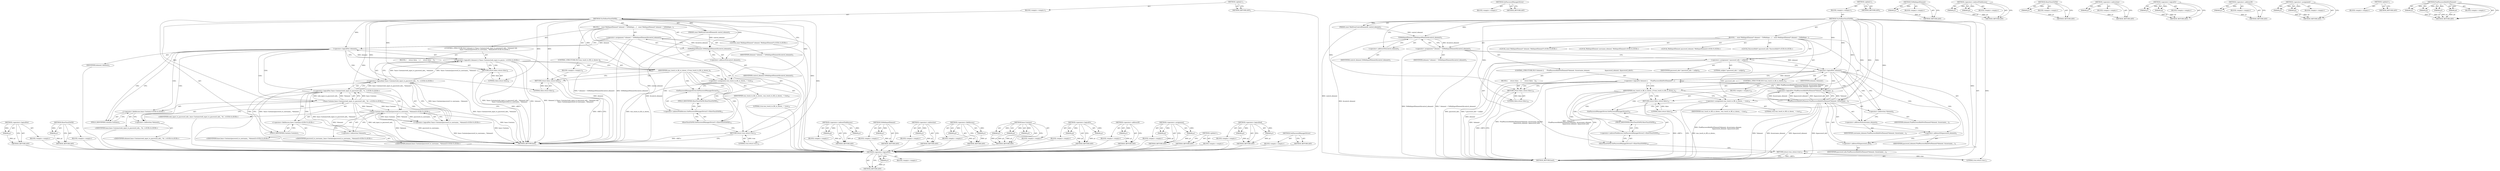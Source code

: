 digraph "FindPasswordInfoForElement" {
vulnerable_94 [label=<(METHOD,&lt;operator&gt;.logicalNot)>];
vulnerable_95 [label=<(PARAM,p1)>];
vulnerable_96 [label=<(BLOCK,&lt;empty&gt;,&lt;empty&gt;)>];
vulnerable_97 [label=<(METHOD_RETURN,ANY)>];
vulnerable_118 [label=<(METHOD,ShowTouchToFill)>];
vulnerable_119 [label=<(PARAM,p1)>];
vulnerable_120 [label=<(BLOCK,&lt;empty&gt;,&lt;empty&gt;)>];
vulnerable_121 [label=<(METHOD_RETURN,ANY)>];
vulnerable_6 [label=<(METHOD,&lt;global&gt;)<SUB>1</SUB>>];
vulnerable_7 [label=<(BLOCK,&lt;empty&gt;,&lt;empty&gt;)<SUB>1</SUB>>];
vulnerable_8 [label=<(METHOD,TryToShowTouchToFill)<SUB>1</SUB>>];
vulnerable_9 [label=<(PARAM,const WebFormControlElement&amp; control_element)<SUB>2</SUB>>];
vulnerable_10 [label=<(BLOCK,{
   const WebInputElement* element = ToWebInpu...,{
   const WebInputElement* element = ToWebInpu...)<SUB>2</SUB>>];
vulnerable_11 [label="<(LOCAL,const WebInputElement* element: WebInputElement*)<SUB>3</SUB>>"];
vulnerable_12 [label=<(&lt;operator&gt;.assignment,* element = ToWebInputElement(&amp;control_element))<SUB>3</SUB>>];
vulnerable_13 [label=<(IDENTIFIER,element,* element = ToWebInputElement(&amp;control_element))<SUB>3</SUB>>];
vulnerable_14 [label=<(ToWebInputElement,ToWebInputElement(&amp;control_element))<SUB>3</SUB>>];
vulnerable_15 [label=<(&lt;operator&gt;.addressOf,&amp;control_element)<SUB>3</SUB>>];
vulnerable_16 [label=<(IDENTIFIER,control_element,ToWebInputElement(&amp;control_element))<SUB>3</SUB>>];
vulnerable_17 [label="<(CONTROL_STRUCTURE,IF,if (!element || (!base::Contains(web_input_to_password_info_, *element) &amp;&amp;
                   !base::Contains(password_to_username_, *element))))<SUB>4</SUB>>"];
vulnerable_18 [label="<(&lt;operator&gt;.logicalOr,!element || (!base::Contains(web_input_to_passw...)<SUB>4</SUB>>"];
vulnerable_19 [label=<(&lt;operator&gt;.logicalNot,!element)<SUB>4</SUB>>];
vulnerable_20 [label=<(IDENTIFIER,element,!element)<SUB>4</SUB>>];
vulnerable_21 [label="<(&lt;operator&gt;.logicalAnd,!base::Contains(web_input_to_password_info_, *e...)<SUB>4</SUB>>"];
vulnerable_22 [label="<(&lt;operator&gt;.logicalNot,!base::Contains(web_input_to_password_info_, *e...)<SUB>4</SUB>>"];
vulnerable_23 [label="<(base.Contains,base::Contains(web_input_to_password_info_, *el...)<SUB>4</SUB>>"];
vulnerable_24 [label="<(&lt;operator&gt;.fieldAccess,base::Contains)<SUB>4</SUB>>"];
vulnerable_25 [label="<(IDENTIFIER,base,base::Contains(web_input_to_password_info_, *el...)<SUB>4</SUB>>"];
vulnerable_26 [label=<(FIELD_IDENTIFIER,Contains,Contains)<SUB>4</SUB>>];
vulnerable_27 [label="<(IDENTIFIER,web_input_to_password_info_,base::Contains(web_input_to_password_info_, *el...)<SUB>4</SUB>>"];
vulnerable_28 [label=<(&lt;operator&gt;.indirection,*element)<SUB>4</SUB>>];
vulnerable_29 [label="<(IDENTIFIER,element,base::Contains(web_input_to_password_info_, *el...)<SUB>4</SUB>>"];
vulnerable_30 [label="<(&lt;operator&gt;.logicalNot,!base::Contains(password_to_username_, *element))<SUB>5</SUB>>"];
vulnerable_31 [label="<(base.Contains,base::Contains(password_to_username_, *element))<SUB>5</SUB>>"];
vulnerable_32 [label="<(&lt;operator&gt;.fieldAccess,base::Contains)<SUB>5</SUB>>"];
vulnerable_33 [label="<(IDENTIFIER,base,base::Contains(password_to_username_, *element))<SUB>5</SUB>>"];
vulnerable_34 [label=<(FIELD_IDENTIFIER,Contains,Contains)<SUB>5</SUB>>];
vulnerable_35 [label="<(IDENTIFIER,password_to_username_,base::Contains(password_to_username_, *element))<SUB>5</SUB>>"];
vulnerable_36 [label=<(&lt;operator&gt;.indirection,*element)<SUB>5</SUB>>];
vulnerable_37 [label="<(IDENTIFIER,element,base::Contains(password_to_username_, *element))<SUB>5</SUB>>"];
vulnerable_38 [label=<(BLOCK,{
     return false;
   },{
     return false;
   })<SUB>5</SUB>>];
vulnerable_39 [label=<(RETURN,return false;,return false;)<SUB>6</SUB>>];
vulnerable_40 [label=<(LITERAL,false,return false;)<SUB>6</SUB>>];
vulnerable_41 [label=<(CONTROL_STRUCTURE,IF,if (was_touch_to_fill_ui_shown_))<SUB>8</SUB>>];
vulnerable_42 [label=<(IDENTIFIER,was_touch_to_fill_ui_shown_,if (was_touch_to_fill_ui_shown_))<SUB>8</SUB>>];
vulnerable_43 [label=<(BLOCK,&lt;empty&gt;,&lt;empty&gt;)<SUB>9</SUB>>];
vulnerable_44 [label=<(RETURN,return false;,return false;)<SUB>9</SUB>>];
vulnerable_45 [label=<(LITERAL,false,return false;)<SUB>9</SUB>>];
vulnerable_46 [label=<(&lt;operator&gt;.assignment,was_touch_to_fill_ui_shown_ = true)<SUB>10</SUB>>];
vulnerable_47 [label=<(IDENTIFIER,was_touch_to_fill_ui_shown_,was_touch_to_fill_ui_shown_ = true)<SUB>10</SUB>>];
vulnerable_48 [label=<(LITERAL,true,was_touch_to_fill_ui_shown_ = true)<SUB>10</SUB>>];
vulnerable_49 [label=<(ShowTouchToFill,GetPasswordManagerDriver()-&gt;ShowTouchToFill())<SUB>12</SUB>>];
vulnerable_50 [label=<(&lt;operator&gt;.indirectFieldAccess,GetPasswordManagerDriver()-&gt;ShowTouchToFill)<SUB>12</SUB>>];
vulnerable_51 [label=<(GetPasswordManagerDriver,GetPasswordManagerDriver())<SUB>12</SUB>>];
vulnerable_52 [label=<(FIELD_IDENTIFIER,ShowTouchToFill,ShowTouchToFill)<SUB>12</SUB>>];
vulnerable_53 [label=<(RETURN,return true;,return true;)<SUB>13</SUB>>];
vulnerable_54 [label=<(LITERAL,true,return true;)<SUB>13</SUB>>];
vulnerable_55 [label=<(METHOD_RETURN,bool)<SUB>1</SUB>>];
vulnerable_57 [label=<(METHOD_RETURN,ANY)<SUB>1</SUB>>];
vulnerable_122 [label=<(METHOD,&lt;operator&gt;.indirectFieldAccess)>];
vulnerable_123 [label=<(PARAM,p1)>];
vulnerable_124 [label=<(PARAM,p2)>];
vulnerable_125 [label=<(BLOCK,&lt;empty&gt;,&lt;empty&gt;)>];
vulnerable_126 [label=<(METHOD_RETURN,ANY)>];
vulnerable_81 [label=<(METHOD,ToWebInputElement)>];
vulnerable_82 [label=<(PARAM,p1)>];
vulnerable_83 [label=<(BLOCK,&lt;empty&gt;,&lt;empty&gt;)>];
vulnerable_84 [label=<(METHOD_RETURN,ANY)>];
vulnerable_114 [label=<(METHOD,&lt;operator&gt;.indirection)>];
vulnerable_115 [label=<(PARAM,p1)>];
vulnerable_116 [label=<(BLOCK,&lt;empty&gt;,&lt;empty&gt;)>];
vulnerable_117 [label=<(METHOD_RETURN,ANY)>];
vulnerable_109 [label=<(METHOD,&lt;operator&gt;.fieldAccess)>];
vulnerable_110 [label=<(PARAM,p1)>];
vulnerable_111 [label=<(PARAM,p2)>];
vulnerable_112 [label=<(BLOCK,&lt;empty&gt;,&lt;empty&gt;)>];
vulnerable_113 [label=<(METHOD_RETURN,ANY)>];
vulnerable_103 [label=<(METHOD,base.Contains)>];
vulnerable_104 [label=<(PARAM,p1)>];
vulnerable_105 [label=<(PARAM,p2)>];
vulnerable_106 [label=<(PARAM,p3)>];
vulnerable_107 [label=<(BLOCK,&lt;empty&gt;,&lt;empty&gt;)>];
vulnerable_108 [label=<(METHOD_RETURN,ANY)>];
vulnerable_89 [label=<(METHOD,&lt;operator&gt;.logicalOr)>];
vulnerable_90 [label=<(PARAM,p1)>];
vulnerable_91 [label=<(PARAM,p2)>];
vulnerable_92 [label=<(BLOCK,&lt;empty&gt;,&lt;empty&gt;)>];
vulnerable_93 [label=<(METHOD_RETURN,ANY)>];
vulnerable_85 [label=<(METHOD,&lt;operator&gt;.addressOf)>];
vulnerable_86 [label=<(PARAM,p1)>];
vulnerable_87 [label=<(BLOCK,&lt;empty&gt;,&lt;empty&gt;)>];
vulnerable_88 [label=<(METHOD_RETURN,ANY)>];
vulnerable_76 [label=<(METHOD,&lt;operator&gt;.assignment)>];
vulnerable_77 [label=<(PARAM,p1)>];
vulnerable_78 [label=<(PARAM,p2)>];
vulnerable_79 [label=<(BLOCK,&lt;empty&gt;,&lt;empty&gt;)>];
vulnerable_80 [label=<(METHOD_RETURN,ANY)>];
vulnerable_70 [label=<(METHOD,&lt;global&gt;)<SUB>1</SUB>>];
vulnerable_71 [label=<(BLOCK,&lt;empty&gt;,&lt;empty&gt;)>];
vulnerable_72 [label=<(METHOD_RETURN,ANY)>];
vulnerable_98 [label=<(METHOD,&lt;operator&gt;.logicalAnd)>];
vulnerable_99 [label=<(PARAM,p1)>];
vulnerable_100 [label=<(PARAM,p2)>];
vulnerable_101 [label=<(BLOCK,&lt;empty&gt;,&lt;empty&gt;)>];
vulnerable_102 [label=<(METHOD_RETURN,ANY)>];
vulnerable_127 [label=<(METHOD,GetPasswordManagerDriver)>];
vulnerable_128 [label=<(BLOCK,&lt;empty&gt;,&lt;empty&gt;)>];
vulnerable_129 [label=<(METHOD_RETURN,ANY)>];
fixed_99 [label=<(METHOD,&lt;operator&gt;.logicalNot)>];
fixed_100 [label=<(PARAM,p1)>];
fixed_101 [label=<(BLOCK,&lt;empty&gt;,&lt;empty&gt;)>];
fixed_102 [label=<(METHOD_RETURN,ANY)>];
fixed_123 [label=<(METHOD,GetPasswordManagerDriver)>];
fixed_124 [label=<(BLOCK,&lt;empty&gt;,&lt;empty&gt;)>];
fixed_125 [label=<(METHOD_RETURN,ANY)>];
fixed_6 [label=<(METHOD,&lt;global&gt;)<SUB>1</SUB>>];
fixed_7 [label=<(BLOCK,&lt;empty&gt;,&lt;empty&gt;)<SUB>1</SUB>>];
fixed_8 [label=<(METHOD,TryToShowTouchToFill)<SUB>1</SUB>>];
fixed_9 [label=<(PARAM,const WebFormControlElement&amp; control_element)<SUB>2</SUB>>];
fixed_10 [label=<(BLOCK,{
   const WebInputElement* element = ToWebInpu...,{
   const WebInputElement* element = ToWebInpu...)<SUB>2</SUB>>];
fixed_11 [label="<(LOCAL,const WebInputElement* element: WebInputElement*)<SUB>3</SUB>>"];
fixed_12 [label=<(&lt;operator&gt;.assignment,* element = ToWebInputElement(&amp;control_element))<SUB>3</SUB>>];
fixed_13 [label=<(IDENTIFIER,element,* element = ToWebInputElement(&amp;control_element))<SUB>3</SUB>>];
fixed_14 [label=<(ToWebInputElement,ToWebInputElement(&amp;control_element))<SUB>3</SUB>>];
fixed_15 [label=<(&lt;operator&gt;.addressOf,&amp;control_element)<SUB>3</SUB>>];
fixed_16 [label=<(IDENTIFIER,control_element,ToWebInputElement(&amp;control_element))<SUB>3</SUB>>];
fixed_17 [label="<(LOCAL,WebInputElement username_element: WebInputElement)<SUB>4</SUB>>"];
fixed_18 [label="<(LOCAL,WebInputElement password_element: WebInputElement)<SUB>5</SUB>>"];
fixed_19 [label="<(LOCAL,PasswordInfo* password_info: PasswordInfo*)<SUB>6</SUB>>"];
fixed_20 [label=<(&lt;operator&gt;.assignment,* password_info = nullptr)<SUB>6</SUB>>];
fixed_21 [label=<(IDENTIFIER,password_info,* password_info = nullptr)<SUB>6</SUB>>];
fixed_22 [label=<(LITERAL,nullptr,* password_info = nullptr)<SUB>6</SUB>>];
fixed_23 [label=<(CONTROL_STRUCTURE,IF,if (!element ||
      !FindPasswordInfoForElement(*element, &amp;username_element,
                                  &amp;password_element, &amp;password_info)))<SUB>7</SUB>>];
fixed_24 [label=<(&lt;operator&gt;.logicalOr,!element ||
      !FindPasswordInfoForElement(*...)<SUB>7</SUB>>];
fixed_25 [label=<(&lt;operator&gt;.logicalNot,!element)<SUB>7</SUB>>];
fixed_26 [label=<(IDENTIFIER,element,!element)<SUB>7</SUB>>];
fixed_27 [label=<(&lt;operator&gt;.logicalNot,!FindPasswordInfoForElement(*element, &amp;username...)<SUB>8</SUB>>];
fixed_28 [label=<(FindPasswordInfoForElement,FindPasswordInfoForElement(*element, &amp;username_...)<SUB>8</SUB>>];
fixed_29 [label=<(&lt;operator&gt;.indirection,*element)<SUB>8</SUB>>];
fixed_30 [label=<(IDENTIFIER,element,FindPasswordInfoForElement(*element, &amp;username_...)<SUB>8</SUB>>];
fixed_31 [label=<(&lt;operator&gt;.addressOf,&amp;username_element)<SUB>8</SUB>>];
fixed_32 [label=<(IDENTIFIER,username_element,FindPasswordInfoForElement(*element, &amp;username_...)<SUB>8</SUB>>];
fixed_33 [label=<(&lt;operator&gt;.addressOf,&amp;password_element)<SUB>9</SUB>>];
fixed_34 [label=<(IDENTIFIER,password_element,FindPasswordInfoForElement(*element, &amp;username_...)<SUB>9</SUB>>];
fixed_35 [label=<(&lt;operator&gt;.addressOf,&amp;password_info)<SUB>9</SUB>>];
fixed_36 [label=<(IDENTIFIER,password_info,FindPasswordInfoForElement(*element, &amp;username_...)<SUB>9</SUB>>];
fixed_37 [label=<(BLOCK,{
     return false;
   },{
     return false;
   })<SUB>9</SUB>>];
fixed_38 [label=<(RETURN,return false;,return false;)<SUB>10</SUB>>];
fixed_39 [label=<(LITERAL,false,return false;)<SUB>10</SUB>>];
fixed_40 [label=<(CONTROL_STRUCTURE,IF,if (was_touch_to_fill_ui_shown_))<SUB>12</SUB>>];
fixed_41 [label=<(IDENTIFIER,was_touch_to_fill_ui_shown_,if (was_touch_to_fill_ui_shown_))<SUB>12</SUB>>];
fixed_42 [label=<(BLOCK,&lt;empty&gt;,&lt;empty&gt;)<SUB>13</SUB>>];
fixed_43 [label=<(RETURN,return false;,return false;)<SUB>13</SUB>>];
fixed_44 [label=<(LITERAL,false,return false;)<SUB>13</SUB>>];
fixed_45 [label=<(&lt;operator&gt;.assignment,was_touch_to_fill_ui_shown_ = true)<SUB>14</SUB>>];
fixed_46 [label=<(IDENTIFIER,was_touch_to_fill_ui_shown_,was_touch_to_fill_ui_shown_ = true)<SUB>14</SUB>>];
fixed_47 [label=<(LITERAL,true,was_touch_to_fill_ui_shown_ = true)<SUB>14</SUB>>];
fixed_48 [label=<(ShowTouchToFill,GetPasswordManagerDriver()-&gt;ShowTouchToFill())<SUB>16</SUB>>];
fixed_49 [label=<(&lt;operator&gt;.indirectFieldAccess,GetPasswordManagerDriver()-&gt;ShowTouchToFill)<SUB>16</SUB>>];
fixed_50 [label=<(GetPasswordManagerDriver,GetPasswordManagerDriver())<SUB>16</SUB>>];
fixed_51 [label=<(FIELD_IDENTIFIER,ShowTouchToFill,ShowTouchToFill)<SUB>16</SUB>>];
fixed_52 [label=<(RETURN,return true;,return true;)<SUB>17</SUB>>];
fixed_53 [label=<(LITERAL,true,return true;)<SUB>17</SUB>>];
fixed_54 [label=<(METHOD_RETURN,bool)<SUB>1</SUB>>];
fixed_56 [label=<(METHOD_RETURN,ANY)<SUB>1</SUB>>];
fixed_86 [label=<(METHOD,ToWebInputElement)>];
fixed_87 [label=<(PARAM,p1)>];
fixed_88 [label=<(BLOCK,&lt;empty&gt;,&lt;empty&gt;)>];
fixed_89 [label=<(METHOD_RETURN,ANY)>];
fixed_118 [label=<(METHOD,&lt;operator&gt;.indirectFieldAccess)>];
fixed_119 [label=<(PARAM,p1)>];
fixed_120 [label=<(PARAM,p2)>];
fixed_121 [label=<(BLOCK,&lt;empty&gt;,&lt;empty&gt;)>];
fixed_122 [label=<(METHOD_RETURN,ANY)>];
fixed_114 [label=<(METHOD,ShowTouchToFill)>];
fixed_115 [label=<(PARAM,p1)>];
fixed_116 [label=<(BLOCK,&lt;empty&gt;,&lt;empty&gt;)>];
fixed_117 [label=<(METHOD_RETURN,ANY)>];
fixed_110 [label=<(METHOD,&lt;operator&gt;.indirection)>];
fixed_111 [label=<(PARAM,p1)>];
fixed_112 [label=<(BLOCK,&lt;empty&gt;,&lt;empty&gt;)>];
fixed_113 [label=<(METHOD_RETURN,ANY)>];
fixed_94 [label=<(METHOD,&lt;operator&gt;.logicalOr)>];
fixed_95 [label=<(PARAM,p1)>];
fixed_96 [label=<(PARAM,p2)>];
fixed_97 [label=<(BLOCK,&lt;empty&gt;,&lt;empty&gt;)>];
fixed_98 [label=<(METHOD_RETURN,ANY)>];
fixed_90 [label=<(METHOD,&lt;operator&gt;.addressOf)>];
fixed_91 [label=<(PARAM,p1)>];
fixed_92 [label=<(BLOCK,&lt;empty&gt;,&lt;empty&gt;)>];
fixed_93 [label=<(METHOD_RETURN,ANY)>];
fixed_81 [label=<(METHOD,&lt;operator&gt;.assignment)>];
fixed_82 [label=<(PARAM,p1)>];
fixed_83 [label=<(PARAM,p2)>];
fixed_84 [label=<(BLOCK,&lt;empty&gt;,&lt;empty&gt;)>];
fixed_85 [label=<(METHOD_RETURN,ANY)>];
fixed_75 [label=<(METHOD,&lt;global&gt;)<SUB>1</SUB>>];
fixed_76 [label=<(BLOCK,&lt;empty&gt;,&lt;empty&gt;)>];
fixed_77 [label=<(METHOD_RETURN,ANY)>];
fixed_103 [label=<(METHOD,FindPasswordInfoForElement)>];
fixed_104 [label=<(PARAM,p1)>];
fixed_105 [label=<(PARAM,p2)>];
fixed_106 [label=<(PARAM,p3)>];
fixed_107 [label=<(PARAM,p4)>];
fixed_108 [label=<(BLOCK,&lt;empty&gt;,&lt;empty&gt;)>];
fixed_109 [label=<(METHOD_RETURN,ANY)>];
vulnerable_94 -> vulnerable_95  [key=0, label="AST: "];
vulnerable_94 -> vulnerable_95  [key=1, label="DDG: "];
vulnerable_94 -> vulnerable_96  [key=0, label="AST: "];
vulnerable_94 -> vulnerable_97  [key=0, label="AST: "];
vulnerable_94 -> vulnerable_97  [key=1, label="CFG: "];
vulnerable_95 -> vulnerable_97  [key=0, label="DDG: p1"];
vulnerable_96 -> fixed_99  [key=0];
vulnerable_97 -> fixed_99  [key=0];
vulnerable_118 -> vulnerable_119  [key=0, label="AST: "];
vulnerable_118 -> vulnerable_119  [key=1, label="DDG: "];
vulnerable_118 -> vulnerable_120  [key=0, label="AST: "];
vulnerable_118 -> vulnerable_121  [key=0, label="AST: "];
vulnerable_118 -> vulnerable_121  [key=1, label="CFG: "];
vulnerable_119 -> vulnerable_121  [key=0, label="DDG: p1"];
vulnerable_120 -> fixed_99  [key=0];
vulnerable_121 -> fixed_99  [key=0];
vulnerable_6 -> vulnerable_7  [key=0, label="AST: "];
vulnerable_6 -> vulnerable_57  [key=0, label="AST: "];
vulnerable_6 -> vulnerable_57  [key=1, label="CFG: "];
vulnerable_7 -> vulnerable_8  [key=0, label="AST: "];
vulnerable_8 -> vulnerable_9  [key=0, label="AST: "];
vulnerable_8 -> vulnerable_9  [key=1, label="DDG: "];
vulnerable_8 -> vulnerable_10  [key=0, label="AST: "];
vulnerable_8 -> vulnerable_55  [key=0, label="AST: "];
vulnerable_8 -> vulnerable_15  [key=0, label="CFG: "];
vulnerable_8 -> vulnerable_46  [key=0, label="DDG: "];
vulnerable_8 -> vulnerable_53  [key=0, label="DDG: "];
vulnerable_8 -> vulnerable_42  [key=0, label="DDG: "];
vulnerable_8 -> vulnerable_54  [key=0, label="DDG: "];
vulnerable_8 -> vulnerable_14  [key=0, label="DDG: "];
vulnerable_8 -> vulnerable_39  [key=0, label="DDG: "];
vulnerable_8 -> vulnerable_44  [key=0, label="DDG: "];
vulnerable_8 -> vulnerable_19  [key=0, label="DDG: "];
vulnerable_8 -> vulnerable_40  [key=0, label="DDG: "];
vulnerable_8 -> vulnerable_45  [key=0, label="DDG: "];
vulnerable_8 -> vulnerable_23  [key=0, label="DDG: "];
vulnerable_8 -> vulnerable_31  [key=0, label="DDG: "];
vulnerable_9 -> vulnerable_55  [key=0, label="DDG: control_element"];
vulnerable_9 -> vulnerable_14  [key=0, label="DDG: control_element"];
vulnerable_10 -> vulnerable_11  [key=0, label="AST: "];
vulnerable_10 -> vulnerable_12  [key=0, label="AST: "];
vulnerable_10 -> vulnerable_17  [key=0, label="AST: "];
vulnerable_10 -> vulnerable_41  [key=0, label="AST: "];
vulnerable_10 -> vulnerable_46  [key=0, label="AST: "];
vulnerable_10 -> vulnerable_49  [key=0, label="AST: "];
vulnerable_10 -> vulnerable_53  [key=0, label="AST: "];
vulnerable_11 -> fixed_99  [key=0];
vulnerable_12 -> vulnerable_13  [key=0, label="AST: "];
vulnerable_12 -> vulnerable_14  [key=0, label="AST: "];
vulnerable_12 -> vulnerable_19  [key=0, label="CFG: "];
vulnerable_12 -> vulnerable_19  [key=1, label="DDG: element"];
vulnerable_12 -> vulnerable_55  [key=0, label="DDG: ToWebInputElement(&amp;control_element)"];
vulnerable_12 -> vulnerable_55  [key=1, label="DDG: * element = ToWebInputElement(&amp;control_element)"];
vulnerable_13 -> fixed_99  [key=0];
vulnerable_14 -> vulnerable_15  [key=0, label="AST: "];
vulnerable_14 -> vulnerable_12  [key=0, label="CFG: "];
vulnerable_14 -> vulnerable_12  [key=1, label="DDG: &amp;control_element"];
vulnerable_14 -> vulnerable_55  [key=0, label="DDG: &amp;control_element"];
vulnerable_15 -> vulnerable_16  [key=0, label="AST: "];
vulnerable_15 -> vulnerable_14  [key=0, label="CFG: "];
vulnerable_16 -> fixed_99  [key=0];
vulnerable_17 -> vulnerable_18  [key=0, label="AST: "];
vulnerable_17 -> vulnerable_38  [key=0, label="AST: "];
vulnerable_18 -> vulnerable_19  [key=0, label="AST: "];
vulnerable_18 -> vulnerable_21  [key=0, label="AST: "];
vulnerable_18 -> vulnerable_42  [key=0, label="CFG: "];
vulnerable_18 -> vulnerable_42  [key=1, label="CDG: "];
vulnerable_18 -> vulnerable_39  [key=0, label="CFG: "];
vulnerable_18 -> vulnerable_39  [key=1, label="CDG: "];
vulnerable_18 -> vulnerable_55  [key=0, label="DDG: !element"];
vulnerable_18 -> vulnerable_55  [key=1, label="DDG: !base::Contains(web_input_to_password_info_, *element) &amp;&amp;
                   !base::Contains(password_to_username_, *element)"];
vulnerable_18 -> vulnerable_55  [key=2, label="DDG: !element || (!base::Contains(web_input_to_password_info_, *element) &amp;&amp;
                   !base::Contains(password_to_username_, *element))"];
vulnerable_19 -> vulnerable_20  [key=0, label="AST: "];
vulnerable_19 -> vulnerable_18  [key=0, label="CFG: "];
vulnerable_19 -> vulnerable_18  [key=1, label="DDG: element"];
vulnerable_19 -> vulnerable_26  [key=0, label="CFG: "];
vulnerable_19 -> vulnerable_26  [key=1, label="CDG: "];
vulnerable_19 -> vulnerable_55  [key=0, label="DDG: element"];
vulnerable_19 -> vulnerable_24  [key=0, label="CDG: "];
vulnerable_19 -> vulnerable_21  [key=0, label="CDG: "];
vulnerable_19 -> vulnerable_23  [key=0, label="CDG: "];
vulnerable_19 -> vulnerable_28  [key=0, label="CDG: "];
vulnerable_19 -> vulnerable_22  [key=0, label="CDG: "];
vulnerable_20 -> fixed_99  [key=0];
vulnerable_21 -> vulnerable_22  [key=0, label="AST: "];
vulnerable_21 -> vulnerable_30  [key=0, label="AST: "];
vulnerable_21 -> vulnerable_18  [key=0, label="CFG: "];
vulnerable_21 -> vulnerable_18  [key=1, label="DDG: !base::Contains(web_input_to_password_info_, *element)"];
vulnerable_21 -> vulnerable_18  [key=2, label="DDG: !base::Contains(password_to_username_, *element)"];
vulnerable_21 -> vulnerable_55  [key=0, label="DDG: !base::Contains(web_input_to_password_info_, *element)"];
vulnerable_21 -> vulnerable_55  [key=1, label="DDG: !base::Contains(password_to_username_, *element)"];
vulnerable_22 -> vulnerable_23  [key=0, label="AST: "];
vulnerable_22 -> vulnerable_21  [key=0, label="CFG: "];
vulnerable_22 -> vulnerable_21  [key=1, label="DDG: base::Contains(web_input_to_password_info_, *element)"];
vulnerable_22 -> vulnerable_34  [key=0, label="CFG: "];
vulnerable_22 -> vulnerable_34  [key=1, label="CDG: "];
vulnerable_22 -> vulnerable_55  [key=0, label="DDG: base::Contains(web_input_to_password_info_, *element)"];
vulnerable_22 -> vulnerable_30  [key=0, label="CDG: "];
vulnerable_22 -> vulnerable_32  [key=0, label="CDG: "];
vulnerable_22 -> vulnerable_36  [key=0, label="CDG: "];
vulnerable_22 -> vulnerable_31  [key=0, label="CDG: "];
vulnerable_23 -> vulnerable_24  [key=0, label="AST: "];
vulnerable_23 -> vulnerable_27  [key=0, label="AST: "];
vulnerable_23 -> vulnerable_28  [key=0, label="AST: "];
vulnerable_23 -> vulnerable_22  [key=0, label="CFG: "];
vulnerable_23 -> vulnerable_22  [key=1, label="DDG: base::Contains"];
vulnerable_23 -> vulnerable_22  [key=2, label="DDG: web_input_to_password_info_"];
vulnerable_23 -> vulnerable_22  [key=3, label="DDG: *element"];
vulnerable_23 -> vulnerable_55  [key=0, label="DDG: base::Contains"];
vulnerable_23 -> vulnerable_55  [key=1, label="DDG: *element"];
vulnerable_23 -> vulnerable_55  [key=2, label="DDG: web_input_to_password_info_"];
vulnerable_23 -> vulnerable_31  [key=0, label="DDG: base::Contains"];
vulnerable_23 -> vulnerable_31  [key=1, label="DDG: *element"];
vulnerable_24 -> vulnerable_25  [key=0, label="AST: "];
vulnerable_24 -> vulnerable_26  [key=0, label="AST: "];
vulnerable_24 -> vulnerable_28  [key=0, label="CFG: "];
vulnerable_25 -> fixed_99  [key=0];
vulnerable_26 -> vulnerable_24  [key=0, label="CFG: "];
vulnerable_27 -> fixed_99  [key=0];
vulnerable_28 -> vulnerable_29  [key=0, label="AST: "];
vulnerable_28 -> vulnerable_23  [key=0, label="CFG: "];
vulnerable_29 -> fixed_99  [key=0];
vulnerable_30 -> vulnerable_31  [key=0, label="AST: "];
vulnerable_30 -> vulnerable_21  [key=0, label="CFG: "];
vulnerable_30 -> vulnerable_21  [key=1, label="DDG: base::Contains(password_to_username_, *element)"];
vulnerable_30 -> vulnerable_55  [key=0, label="DDG: base::Contains(password_to_username_, *element)"];
vulnerable_31 -> vulnerable_32  [key=0, label="AST: "];
vulnerable_31 -> vulnerable_35  [key=0, label="AST: "];
vulnerable_31 -> vulnerable_36  [key=0, label="AST: "];
vulnerable_31 -> vulnerable_30  [key=0, label="CFG: "];
vulnerable_31 -> vulnerable_30  [key=1, label="DDG: base::Contains"];
vulnerable_31 -> vulnerable_30  [key=2, label="DDG: password_to_username_"];
vulnerable_31 -> vulnerable_30  [key=3, label="DDG: *element"];
vulnerable_31 -> vulnerable_55  [key=0, label="DDG: base::Contains"];
vulnerable_31 -> vulnerable_55  [key=1, label="DDG: *element"];
vulnerable_31 -> vulnerable_55  [key=2, label="DDG: password_to_username_"];
vulnerable_32 -> vulnerable_33  [key=0, label="AST: "];
vulnerable_32 -> vulnerable_34  [key=0, label="AST: "];
vulnerable_32 -> vulnerable_36  [key=0, label="CFG: "];
vulnerable_33 -> fixed_99  [key=0];
vulnerable_34 -> vulnerable_32  [key=0, label="CFG: "];
vulnerable_35 -> fixed_99  [key=0];
vulnerable_36 -> vulnerable_37  [key=0, label="AST: "];
vulnerable_36 -> vulnerable_31  [key=0, label="CFG: "];
vulnerable_37 -> fixed_99  [key=0];
vulnerable_38 -> vulnerable_39  [key=0, label="AST: "];
vulnerable_39 -> vulnerable_40  [key=0, label="AST: "];
vulnerable_39 -> vulnerable_55  [key=0, label="CFG: "];
vulnerable_39 -> vulnerable_55  [key=1, label="DDG: &lt;RET&gt;"];
vulnerable_40 -> vulnerable_39  [key=0, label="DDG: false"];
vulnerable_41 -> vulnerable_42  [key=0, label="AST: "];
vulnerable_41 -> vulnerable_43  [key=0, label="AST: "];
vulnerable_42 -> vulnerable_44  [key=0, label="CFG: "];
vulnerable_42 -> vulnerable_44  [key=1, label="CDG: "];
vulnerable_42 -> vulnerable_46  [key=0, label="CFG: "];
vulnerable_42 -> vulnerable_46  [key=1, label="CDG: "];
vulnerable_42 -> vulnerable_49  [key=0, label="CDG: "];
vulnerable_42 -> vulnerable_51  [key=0, label="CDG: "];
vulnerable_42 -> vulnerable_52  [key=0, label="CDG: "];
vulnerable_42 -> vulnerable_53  [key=0, label="CDG: "];
vulnerable_42 -> vulnerable_50  [key=0, label="CDG: "];
vulnerable_43 -> vulnerable_44  [key=0, label="AST: "];
vulnerable_44 -> vulnerable_45  [key=0, label="AST: "];
vulnerable_44 -> vulnerable_55  [key=0, label="CFG: "];
vulnerable_44 -> vulnerable_55  [key=1, label="DDG: &lt;RET&gt;"];
vulnerable_45 -> vulnerable_44  [key=0, label="DDG: false"];
vulnerable_46 -> vulnerable_47  [key=0, label="AST: "];
vulnerable_46 -> vulnerable_48  [key=0, label="AST: "];
vulnerable_46 -> vulnerable_51  [key=0, label="CFG: "];
vulnerable_46 -> vulnerable_55  [key=0, label="DDG: was_touch_to_fill_ui_shown_"];
vulnerable_47 -> fixed_99  [key=0];
vulnerable_48 -> fixed_99  [key=0];
vulnerable_49 -> vulnerable_50  [key=0, label="AST: "];
vulnerable_49 -> vulnerable_53  [key=0, label="CFG: "];
vulnerable_50 -> vulnerable_51  [key=0, label="AST: "];
vulnerable_50 -> vulnerable_52  [key=0, label="AST: "];
vulnerable_50 -> vulnerable_49  [key=0, label="CFG: "];
vulnerable_51 -> vulnerable_52  [key=0, label="CFG: "];
vulnerable_52 -> vulnerable_50  [key=0, label="CFG: "];
vulnerable_53 -> vulnerable_54  [key=0, label="AST: "];
vulnerable_53 -> vulnerable_55  [key=0, label="CFG: "];
vulnerable_53 -> vulnerable_55  [key=1, label="DDG: &lt;RET&gt;"];
vulnerable_54 -> vulnerable_53  [key=0, label="DDG: true"];
vulnerable_55 -> fixed_99  [key=0];
vulnerable_57 -> fixed_99  [key=0];
vulnerable_122 -> vulnerable_123  [key=0, label="AST: "];
vulnerable_122 -> vulnerable_123  [key=1, label="DDG: "];
vulnerable_122 -> vulnerable_125  [key=0, label="AST: "];
vulnerable_122 -> vulnerable_124  [key=0, label="AST: "];
vulnerable_122 -> vulnerable_124  [key=1, label="DDG: "];
vulnerable_122 -> vulnerable_126  [key=0, label="AST: "];
vulnerable_122 -> vulnerable_126  [key=1, label="CFG: "];
vulnerable_123 -> vulnerable_126  [key=0, label="DDG: p1"];
vulnerable_124 -> vulnerable_126  [key=0, label="DDG: p2"];
vulnerable_125 -> fixed_99  [key=0];
vulnerable_126 -> fixed_99  [key=0];
vulnerable_81 -> vulnerable_82  [key=0, label="AST: "];
vulnerable_81 -> vulnerable_82  [key=1, label="DDG: "];
vulnerable_81 -> vulnerable_83  [key=0, label="AST: "];
vulnerable_81 -> vulnerable_84  [key=0, label="AST: "];
vulnerable_81 -> vulnerable_84  [key=1, label="CFG: "];
vulnerable_82 -> vulnerable_84  [key=0, label="DDG: p1"];
vulnerable_83 -> fixed_99  [key=0];
vulnerable_84 -> fixed_99  [key=0];
vulnerable_114 -> vulnerable_115  [key=0, label="AST: "];
vulnerable_114 -> vulnerable_115  [key=1, label="DDG: "];
vulnerable_114 -> vulnerable_116  [key=0, label="AST: "];
vulnerable_114 -> vulnerable_117  [key=0, label="AST: "];
vulnerable_114 -> vulnerable_117  [key=1, label="CFG: "];
vulnerable_115 -> vulnerable_117  [key=0, label="DDG: p1"];
vulnerable_116 -> fixed_99  [key=0];
vulnerable_117 -> fixed_99  [key=0];
vulnerable_109 -> vulnerable_110  [key=0, label="AST: "];
vulnerable_109 -> vulnerable_110  [key=1, label="DDG: "];
vulnerable_109 -> vulnerable_112  [key=0, label="AST: "];
vulnerable_109 -> vulnerable_111  [key=0, label="AST: "];
vulnerable_109 -> vulnerable_111  [key=1, label="DDG: "];
vulnerable_109 -> vulnerable_113  [key=0, label="AST: "];
vulnerable_109 -> vulnerable_113  [key=1, label="CFG: "];
vulnerable_110 -> vulnerable_113  [key=0, label="DDG: p1"];
vulnerable_111 -> vulnerable_113  [key=0, label="DDG: p2"];
vulnerable_112 -> fixed_99  [key=0];
vulnerable_113 -> fixed_99  [key=0];
vulnerable_103 -> vulnerable_104  [key=0, label="AST: "];
vulnerable_103 -> vulnerable_104  [key=1, label="DDG: "];
vulnerable_103 -> vulnerable_107  [key=0, label="AST: "];
vulnerable_103 -> vulnerable_105  [key=0, label="AST: "];
vulnerable_103 -> vulnerable_105  [key=1, label="DDG: "];
vulnerable_103 -> vulnerable_108  [key=0, label="AST: "];
vulnerable_103 -> vulnerable_108  [key=1, label="CFG: "];
vulnerable_103 -> vulnerable_106  [key=0, label="AST: "];
vulnerable_103 -> vulnerable_106  [key=1, label="DDG: "];
vulnerable_104 -> vulnerable_108  [key=0, label="DDG: p1"];
vulnerable_105 -> vulnerable_108  [key=0, label="DDG: p2"];
vulnerable_106 -> vulnerable_108  [key=0, label="DDG: p3"];
vulnerable_107 -> fixed_99  [key=0];
vulnerable_108 -> fixed_99  [key=0];
vulnerable_89 -> vulnerable_90  [key=0, label="AST: "];
vulnerable_89 -> vulnerable_90  [key=1, label="DDG: "];
vulnerable_89 -> vulnerable_92  [key=0, label="AST: "];
vulnerable_89 -> vulnerable_91  [key=0, label="AST: "];
vulnerable_89 -> vulnerable_91  [key=1, label="DDG: "];
vulnerable_89 -> vulnerable_93  [key=0, label="AST: "];
vulnerable_89 -> vulnerable_93  [key=1, label="CFG: "];
vulnerable_90 -> vulnerable_93  [key=0, label="DDG: p1"];
vulnerable_91 -> vulnerable_93  [key=0, label="DDG: p2"];
vulnerable_92 -> fixed_99  [key=0];
vulnerable_93 -> fixed_99  [key=0];
vulnerable_85 -> vulnerable_86  [key=0, label="AST: "];
vulnerable_85 -> vulnerable_86  [key=1, label="DDG: "];
vulnerable_85 -> vulnerable_87  [key=0, label="AST: "];
vulnerable_85 -> vulnerable_88  [key=0, label="AST: "];
vulnerable_85 -> vulnerable_88  [key=1, label="CFG: "];
vulnerable_86 -> vulnerable_88  [key=0, label="DDG: p1"];
vulnerable_87 -> fixed_99  [key=0];
vulnerable_88 -> fixed_99  [key=0];
vulnerable_76 -> vulnerable_77  [key=0, label="AST: "];
vulnerable_76 -> vulnerable_77  [key=1, label="DDG: "];
vulnerable_76 -> vulnerable_79  [key=0, label="AST: "];
vulnerable_76 -> vulnerable_78  [key=0, label="AST: "];
vulnerable_76 -> vulnerable_78  [key=1, label="DDG: "];
vulnerable_76 -> vulnerable_80  [key=0, label="AST: "];
vulnerable_76 -> vulnerable_80  [key=1, label="CFG: "];
vulnerable_77 -> vulnerable_80  [key=0, label="DDG: p1"];
vulnerable_78 -> vulnerable_80  [key=0, label="DDG: p2"];
vulnerable_79 -> fixed_99  [key=0];
vulnerable_80 -> fixed_99  [key=0];
vulnerable_70 -> vulnerable_71  [key=0, label="AST: "];
vulnerable_70 -> vulnerable_72  [key=0, label="AST: "];
vulnerable_70 -> vulnerable_72  [key=1, label="CFG: "];
vulnerable_71 -> fixed_99  [key=0];
vulnerable_72 -> fixed_99  [key=0];
vulnerable_98 -> vulnerable_99  [key=0, label="AST: "];
vulnerable_98 -> vulnerable_99  [key=1, label="DDG: "];
vulnerable_98 -> vulnerable_101  [key=0, label="AST: "];
vulnerable_98 -> vulnerable_100  [key=0, label="AST: "];
vulnerable_98 -> vulnerable_100  [key=1, label="DDG: "];
vulnerable_98 -> vulnerable_102  [key=0, label="AST: "];
vulnerable_98 -> vulnerable_102  [key=1, label="CFG: "];
vulnerable_99 -> vulnerable_102  [key=0, label="DDG: p1"];
vulnerable_100 -> vulnerable_102  [key=0, label="DDG: p2"];
vulnerable_101 -> fixed_99  [key=0];
vulnerable_102 -> fixed_99  [key=0];
vulnerable_127 -> vulnerable_128  [key=0, label="AST: "];
vulnerable_127 -> vulnerable_129  [key=0, label="AST: "];
vulnerable_127 -> vulnerable_129  [key=1, label="CFG: "];
vulnerable_128 -> fixed_99  [key=0];
vulnerable_129 -> fixed_99  [key=0];
fixed_99 -> fixed_100  [key=0, label="AST: "];
fixed_99 -> fixed_100  [key=1, label="DDG: "];
fixed_99 -> fixed_101  [key=0, label="AST: "];
fixed_99 -> fixed_102  [key=0, label="AST: "];
fixed_99 -> fixed_102  [key=1, label="CFG: "];
fixed_100 -> fixed_102  [key=0, label="DDG: p1"];
fixed_123 -> fixed_124  [key=0, label="AST: "];
fixed_123 -> fixed_125  [key=0, label="AST: "];
fixed_123 -> fixed_125  [key=1, label="CFG: "];
fixed_6 -> fixed_7  [key=0, label="AST: "];
fixed_6 -> fixed_56  [key=0, label="AST: "];
fixed_6 -> fixed_56  [key=1, label="CFG: "];
fixed_7 -> fixed_8  [key=0, label="AST: "];
fixed_8 -> fixed_9  [key=0, label="AST: "];
fixed_8 -> fixed_9  [key=1, label="DDG: "];
fixed_8 -> fixed_10  [key=0, label="AST: "];
fixed_8 -> fixed_54  [key=0, label="AST: "];
fixed_8 -> fixed_15  [key=0, label="CFG: "];
fixed_8 -> fixed_20  [key=0, label="DDG: "];
fixed_8 -> fixed_45  [key=0, label="DDG: "];
fixed_8 -> fixed_52  [key=0, label="DDG: "];
fixed_8 -> fixed_41  [key=0, label="DDG: "];
fixed_8 -> fixed_53  [key=0, label="DDG: "];
fixed_8 -> fixed_14  [key=0, label="DDG: "];
fixed_8 -> fixed_38  [key=0, label="DDG: "];
fixed_8 -> fixed_43  [key=0, label="DDG: "];
fixed_8 -> fixed_25  [key=0, label="DDG: "];
fixed_8 -> fixed_39  [key=0, label="DDG: "];
fixed_8 -> fixed_44  [key=0, label="DDG: "];
fixed_8 -> fixed_28  [key=0, label="DDG: "];
fixed_9 -> fixed_54  [key=0, label="DDG: control_element"];
fixed_9 -> fixed_14  [key=0, label="DDG: control_element"];
fixed_10 -> fixed_11  [key=0, label="AST: "];
fixed_10 -> fixed_12  [key=0, label="AST: "];
fixed_10 -> fixed_17  [key=0, label="AST: "];
fixed_10 -> fixed_18  [key=0, label="AST: "];
fixed_10 -> fixed_19  [key=0, label="AST: "];
fixed_10 -> fixed_20  [key=0, label="AST: "];
fixed_10 -> fixed_23  [key=0, label="AST: "];
fixed_10 -> fixed_40  [key=0, label="AST: "];
fixed_10 -> fixed_45  [key=0, label="AST: "];
fixed_10 -> fixed_48  [key=0, label="AST: "];
fixed_10 -> fixed_52  [key=0, label="AST: "];
fixed_12 -> fixed_13  [key=0, label="AST: "];
fixed_12 -> fixed_14  [key=0, label="AST: "];
fixed_12 -> fixed_20  [key=0, label="CFG: "];
fixed_12 -> fixed_54  [key=0, label="DDG: ToWebInputElement(&amp;control_element)"];
fixed_12 -> fixed_54  [key=1, label="DDG: * element = ToWebInputElement(&amp;control_element)"];
fixed_12 -> fixed_25  [key=0, label="DDG: element"];
fixed_14 -> fixed_15  [key=0, label="AST: "];
fixed_14 -> fixed_12  [key=0, label="CFG: "];
fixed_14 -> fixed_12  [key=1, label="DDG: &amp;control_element"];
fixed_14 -> fixed_54  [key=0, label="DDG: &amp;control_element"];
fixed_15 -> fixed_16  [key=0, label="AST: "];
fixed_15 -> fixed_14  [key=0, label="CFG: "];
fixed_20 -> fixed_21  [key=0, label="AST: "];
fixed_20 -> fixed_22  [key=0, label="AST: "];
fixed_20 -> fixed_25  [key=0, label="CFG: "];
fixed_20 -> fixed_54  [key=0, label="DDG: password_info"];
fixed_20 -> fixed_54  [key=1, label="DDG: * password_info = nullptr"];
fixed_20 -> fixed_28  [key=0, label="DDG: password_info"];
fixed_23 -> fixed_24  [key=0, label="AST: "];
fixed_23 -> fixed_37  [key=0, label="AST: "];
fixed_24 -> fixed_25  [key=0, label="AST: "];
fixed_24 -> fixed_27  [key=0, label="AST: "];
fixed_24 -> fixed_41  [key=0, label="CFG: "];
fixed_24 -> fixed_41  [key=1, label="CDG: "];
fixed_24 -> fixed_38  [key=0, label="CFG: "];
fixed_24 -> fixed_38  [key=1, label="CDG: "];
fixed_24 -> fixed_54  [key=0, label="DDG: !element"];
fixed_24 -> fixed_54  [key=1, label="DDG: !FindPasswordInfoForElement(*element, &amp;username_element,
                                  &amp;password_element, &amp;password_info)"];
fixed_24 -> fixed_54  [key=2, label="DDG: !element ||
      !FindPasswordInfoForElement(*element, &amp;username_element,
                                  &amp;password_element, &amp;password_info)"];
fixed_25 -> fixed_26  [key=0, label="AST: "];
fixed_25 -> fixed_24  [key=0, label="CFG: "];
fixed_25 -> fixed_24  [key=1, label="DDG: element"];
fixed_25 -> fixed_29  [key=0, label="CFG: "];
fixed_25 -> fixed_29  [key=1, label="CDG: "];
fixed_25 -> fixed_54  [key=0, label="DDG: element"];
fixed_25 -> fixed_33  [key=0, label="CDG: "];
fixed_25 -> fixed_28  [key=0, label="CDG: "];
fixed_25 -> fixed_27  [key=0, label="CDG: "];
fixed_25 -> fixed_35  [key=0, label="CDG: "];
fixed_25 -> fixed_31  [key=0, label="CDG: "];
fixed_27 -> fixed_28  [key=0, label="AST: "];
fixed_27 -> fixed_24  [key=0, label="CFG: "];
fixed_27 -> fixed_24  [key=1, label="DDG: FindPasswordInfoForElement(*element, &amp;username_element,
                                  &amp;password_element, &amp;password_info)"];
fixed_27 -> fixed_54  [key=0, label="DDG: FindPasswordInfoForElement(*element, &amp;username_element,
                                  &amp;password_element, &amp;password_info)"];
fixed_28 -> fixed_29  [key=0, label="AST: "];
fixed_28 -> fixed_31  [key=0, label="AST: "];
fixed_28 -> fixed_33  [key=0, label="AST: "];
fixed_28 -> fixed_35  [key=0, label="AST: "];
fixed_28 -> fixed_27  [key=0, label="CFG: "];
fixed_28 -> fixed_27  [key=1, label="DDG: *element"];
fixed_28 -> fixed_27  [key=2, label="DDG: &amp;username_element"];
fixed_28 -> fixed_27  [key=3, label="DDG: &amp;password_element"];
fixed_28 -> fixed_27  [key=4, label="DDG: &amp;password_info"];
fixed_28 -> fixed_54  [key=0, label="DDG: *element"];
fixed_28 -> fixed_54  [key=1, label="DDG: &amp;username_element"];
fixed_28 -> fixed_54  [key=2, label="DDG: &amp;password_element"];
fixed_28 -> fixed_54  [key=3, label="DDG: &amp;password_info"];
fixed_29 -> fixed_30  [key=0, label="AST: "];
fixed_29 -> fixed_31  [key=0, label="CFG: "];
fixed_31 -> fixed_32  [key=0, label="AST: "];
fixed_31 -> fixed_33  [key=0, label="CFG: "];
fixed_33 -> fixed_34  [key=0, label="AST: "];
fixed_33 -> fixed_35  [key=0, label="CFG: "];
fixed_35 -> fixed_36  [key=0, label="AST: "];
fixed_35 -> fixed_28  [key=0, label="CFG: "];
fixed_37 -> fixed_38  [key=0, label="AST: "];
fixed_38 -> fixed_39  [key=0, label="AST: "];
fixed_38 -> fixed_54  [key=0, label="CFG: "];
fixed_38 -> fixed_54  [key=1, label="DDG: &lt;RET&gt;"];
fixed_39 -> fixed_38  [key=0, label="DDG: false"];
fixed_40 -> fixed_41  [key=0, label="AST: "];
fixed_40 -> fixed_42  [key=0, label="AST: "];
fixed_41 -> fixed_43  [key=0, label="CFG: "];
fixed_41 -> fixed_43  [key=1, label="CDG: "];
fixed_41 -> fixed_45  [key=0, label="CFG: "];
fixed_41 -> fixed_45  [key=1, label="CDG: "];
fixed_41 -> fixed_48  [key=0, label="CDG: "];
fixed_41 -> fixed_49  [key=0, label="CDG: "];
fixed_41 -> fixed_51  [key=0, label="CDG: "];
fixed_41 -> fixed_52  [key=0, label="CDG: "];
fixed_41 -> fixed_50  [key=0, label="CDG: "];
fixed_42 -> fixed_43  [key=0, label="AST: "];
fixed_43 -> fixed_44  [key=0, label="AST: "];
fixed_43 -> fixed_54  [key=0, label="CFG: "];
fixed_43 -> fixed_54  [key=1, label="DDG: &lt;RET&gt;"];
fixed_44 -> fixed_43  [key=0, label="DDG: false"];
fixed_45 -> fixed_46  [key=0, label="AST: "];
fixed_45 -> fixed_47  [key=0, label="AST: "];
fixed_45 -> fixed_50  [key=0, label="CFG: "];
fixed_45 -> fixed_54  [key=0, label="DDG: was_touch_to_fill_ui_shown_"];
fixed_48 -> fixed_49  [key=0, label="AST: "];
fixed_48 -> fixed_52  [key=0, label="CFG: "];
fixed_49 -> fixed_50  [key=0, label="AST: "];
fixed_49 -> fixed_51  [key=0, label="AST: "];
fixed_49 -> fixed_48  [key=0, label="CFG: "];
fixed_50 -> fixed_51  [key=0, label="CFG: "];
fixed_51 -> fixed_49  [key=0, label="CFG: "];
fixed_52 -> fixed_53  [key=0, label="AST: "];
fixed_52 -> fixed_54  [key=0, label="CFG: "];
fixed_52 -> fixed_54  [key=1, label="DDG: &lt;RET&gt;"];
fixed_53 -> fixed_52  [key=0, label="DDG: true"];
fixed_86 -> fixed_87  [key=0, label="AST: "];
fixed_86 -> fixed_87  [key=1, label="DDG: "];
fixed_86 -> fixed_88  [key=0, label="AST: "];
fixed_86 -> fixed_89  [key=0, label="AST: "];
fixed_86 -> fixed_89  [key=1, label="CFG: "];
fixed_87 -> fixed_89  [key=0, label="DDG: p1"];
fixed_118 -> fixed_119  [key=0, label="AST: "];
fixed_118 -> fixed_119  [key=1, label="DDG: "];
fixed_118 -> fixed_121  [key=0, label="AST: "];
fixed_118 -> fixed_120  [key=0, label="AST: "];
fixed_118 -> fixed_120  [key=1, label="DDG: "];
fixed_118 -> fixed_122  [key=0, label="AST: "];
fixed_118 -> fixed_122  [key=1, label="CFG: "];
fixed_119 -> fixed_122  [key=0, label="DDG: p1"];
fixed_120 -> fixed_122  [key=0, label="DDG: p2"];
fixed_114 -> fixed_115  [key=0, label="AST: "];
fixed_114 -> fixed_115  [key=1, label="DDG: "];
fixed_114 -> fixed_116  [key=0, label="AST: "];
fixed_114 -> fixed_117  [key=0, label="AST: "];
fixed_114 -> fixed_117  [key=1, label="CFG: "];
fixed_115 -> fixed_117  [key=0, label="DDG: p1"];
fixed_110 -> fixed_111  [key=0, label="AST: "];
fixed_110 -> fixed_111  [key=1, label="DDG: "];
fixed_110 -> fixed_112  [key=0, label="AST: "];
fixed_110 -> fixed_113  [key=0, label="AST: "];
fixed_110 -> fixed_113  [key=1, label="CFG: "];
fixed_111 -> fixed_113  [key=0, label="DDG: p1"];
fixed_94 -> fixed_95  [key=0, label="AST: "];
fixed_94 -> fixed_95  [key=1, label="DDG: "];
fixed_94 -> fixed_97  [key=0, label="AST: "];
fixed_94 -> fixed_96  [key=0, label="AST: "];
fixed_94 -> fixed_96  [key=1, label="DDG: "];
fixed_94 -> fixed_98  [key=0, label="AST: "];
fixed_94 -> fixed_98  [key=1, label="CFG: "];
fixed_95 -> fixed_98  [key=0, label="DDG: p1"];
fixed_96 -> fixed_98  [key=0, label="DDG: p2"];
fixed_90 -> fixed_91  [key=0, label="AST: "];
fixed_90 -> fixed_91  [key=1, label="DDG: "];
fixed_90 -> fixed_92  [key=0, label="AST: "];
fixed_90 -> fixed_93  [key=0, label="AST: "];
fixed_90 -> fixed_93  [key=1, label="CFG: "];
fixed_91 -> fixed_93  [key=0, label="DDG: p1"];
fixed_81 -> fixed_82  [key=0, label="AST: "];
fixed_81 -> fixed_82  [key=1, label="DDG: "];
fixed_81 -> fixed_84  [key=0, label="AST: "];
fixed_81 -> fixed_83  [key=0, label="AST: "];
fixed_81 -> fixed_83  [key=1, label="DDG: "];
fixed_81 -> fixed_85  [key=0, label="AST: "];
fixed_81 -> fixed_85  [key=1, label="CFG: "];
fixed_82 -> fixed_85  [key=0, label="DDG: p1"];
fixed_83 -> fixed_85  [key=0, label="DDG: p2"];
fixed_75 -> fixed_76  [key=0, label="AST: "];
fixed_75 -> fixed_77  [key=0, label="AST: "];
fixed_75 -> fixed_77  [key=1, label="CFG: "];
fixed_103 -> fixed_104  [key=0, label="AST: "];
fixed_103 -> fixed_104  [key=1, label="DDG: "];
fixed_103 -> fixed_108  [key=0, label="AST: "];
fixed_103 -> fixed_105  [key=0, label="AST: "];
fixed_103 -> fixed_105  [key=1, label="DDG: "];
fixed_103 -> fixed_109  [key=0, label="AST: "];
fixed_103 -> fixed_109  [key=1, label="CFG: "];
fixed_103 -> fixed_106  [key=0, label="AST: "];
fixed_103 -> fixed_106  [key=1, label="DDG: "];
fixed_103 -> fixed_107  [key=0, label="AST: "];
fixed_103 -> fixed_107  [key=1, label="DDG: "];
fixed_104 -> fixed_109  [key=0, label="DDG: p1"];
fixed_105 -> fixed_109  [key=0, label="DDG: p2"];
fixed_106 -> fixed_109  [key=0, label="DDG: p3"];
fixed_107 -> fixed_109  [key=0, label="DDG: p4"];
}
